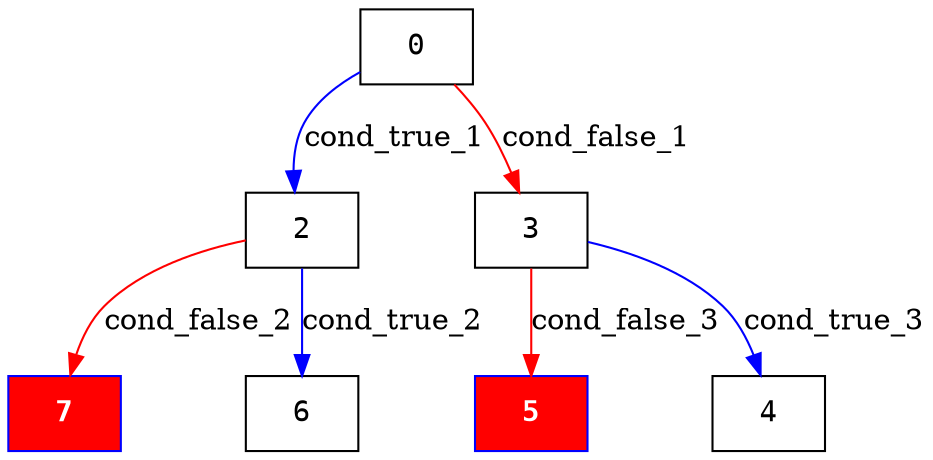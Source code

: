 digraph ExecutionTree {
	node [color=black fontname=Courier height=.5 shape=record]
	7 [color=blue, fillcolor=red, style=filled, fontcolor=white, fontname="Courier-Bold"]
	5 [color=blue, fillcolor=red, style=filled, fontcolor=white, fontname="Courier-Bold"]
	0 -> 2 [label=cond_true_1 color=blue]
	0 -> 3 [label=cond_false_1 color=red]
	2 -> 6 [label=cond_true_2 color=blue]
	2 -> 7 [label=cond_false_2 color=red]
	3 -> 4 [label=cond_true_3 color=blue]
	3 -> 5 [label=cond_false_3 color=red]
}
